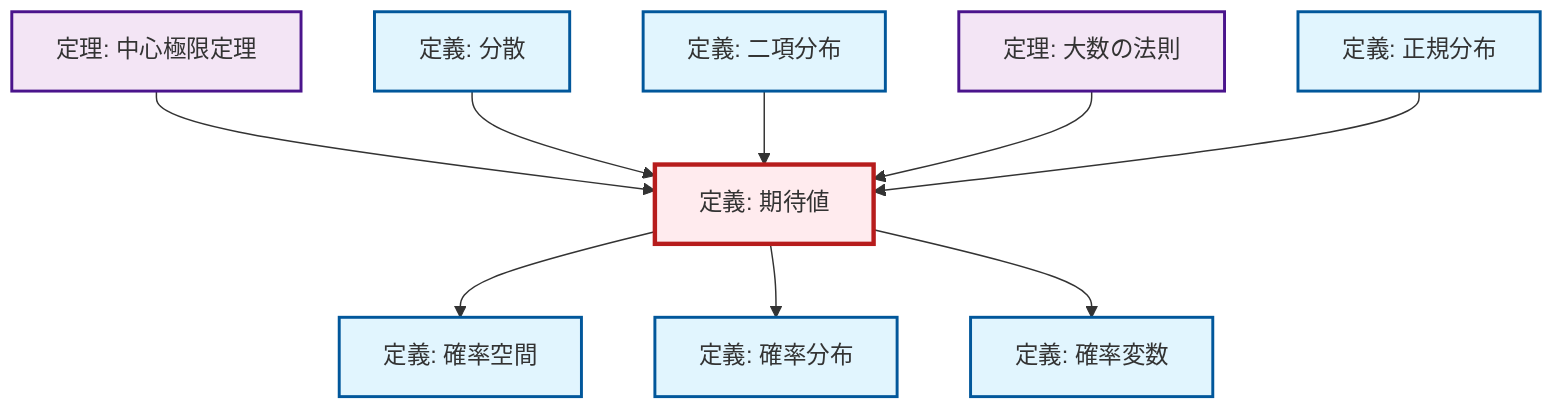 graph TD
    classDef definition fill:#e1f5fe,stroke:#01579b,stroke-width:2px
    classDef theorem fill:#f3e5f5,stroke:#4a148c,stroke-width:2px
    classDef axiom fill:#fff3e0,stroke:#e65100,stroke-width:2px
    classDef example fill:#e8f5e9,stroke:#1b5e20,stroke-width:2px
    classDef current fill:#ffebee,stroke:#b71c1c,stroke-width:3px
    thm-law-of-large-numbers["定理: 大数の法則"]:::theorem
    def-variance["定義: 分散"]:::definition
    thm-central-limit["定理: 中心極限定理"]:::theorem
    def-binomial-distribution["定義: 二項分布"]:::definition
    def-random-variable["定義: 確率変数"]:::definition
    def-normal-distribution["定義: 正規分布"]:::definition
    def-probability-space["定義: 確率空間"]:::definition
    def-expectation["定義: 期待値"]:::definition
    def-probability-distribution["定義: 確率分布"]:::definition
    thm-central-limit --> def-expectation
    def-expectation --> def-probability-space
    def-variance --> def-expectation
    def-expectation --> def-probability-distribution
    def-binomial-distribution --> def-expectation
    thm-law-of-large-numbers --> def-expectation
    def-expectation --> def-random-variable
    def-normal-distribution --> def-expectation
    class def-expectation current